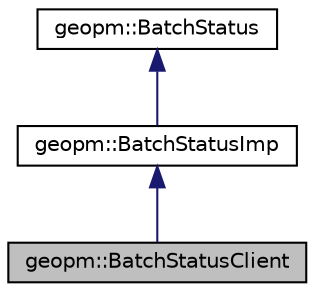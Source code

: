 digraph "geopm::BatchStatusClient"
{
 // LATEX_PDF_SIZE
  edge [fontname="Helvetica",fontsize="10",labelfontname="Helvetica",labelfontsize="10"];
  node [fontname="Helvetica",fontsize="10",shape=record];
  Node1 [label="geopm::BatchStatusClient",height=0.2,width=0.4,color="black", fillcolor="grey75", style="filled", fontcolor="black",tooltip=" "];
  Node2 -> Node1 [dir="back",color="midnightblue",fontsize="10",style="solid",fontname="Helvetica"];
  Node2 [label="geopm::BatchStatusImp",height=0.2,width=0.4,color="black", fillcolor="white", style="filled",URL="$classgeopm_1_1_batch_status_imp.html",tooltip=" "];
  Node3 -> Node2 [dir="back",color="midnightblue",fontsize="10",style="solid",fontname="Helvetica"];
  Node3 [label="geopm::BatchStatus",height=0.2,width=0.4,color="black", fillcolor="white", style="filled",URL="$classgeopm_1_1_batch_status.html",tooltip=" "];
}
